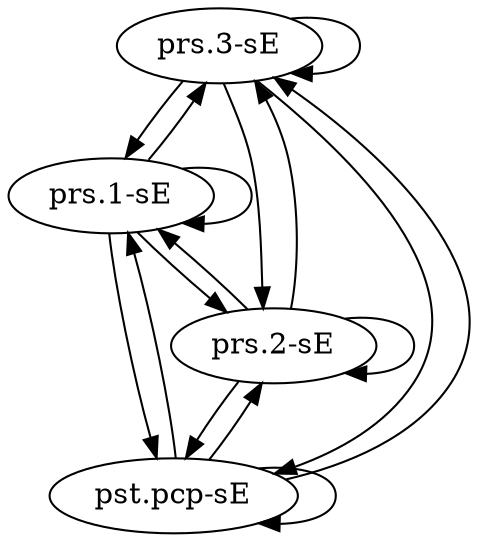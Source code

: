 digraph  {
	"prs.3-sE"	 [cell="prs.3",
		tense=prs,
		weight=1.0];
	"prs.3-sE" -> "prs.3-sE"	 [weight=1.0];
	"prs.1-sE"	 [cell="prs.1",
		tense=prs,
		weight=1.0];
	"prs.3-sE" -> "prs.1-sE"	 [weight=1.0];
	"pst.pcp-sE"	 [cell="pst.pcp",
		tense="pst.pcp",
		weight=0.15];
	"prs.3-sE" -> "pst.pcp-sE"	 [weight=0.0465];
	"prs.2-sE"	 [cell="prs.2",
		tense=prs,
		weight=1.0];
	"prs.3-sE" -> "prs.2-sE"	 [weight=1.0];
	"prs.1-sE" -> "prs.3-sE"	 [weight=1.0];
	"prs.1-sE" -> "prs.1-sE"	 [weight=1.0];
	"prs.1-sE" -> "pst.pcp-sE"	 [weight=0.0465];
	"prs.1-sE" -> "prs.2-sE"	 [weight=1.0];
	"pst.pcp-sE" -> "prs.3-sE"	 [weight=0.0];
	"pst.pcp-sE" -> "prs.1-sE"	 [weight=0.0];
	"pst.pcp-sE" -> "pst.pcp-sE"	 [weight=0.15];
	"pst.pcp-sE" -> "prs.2-sE"	 [weight=0.0];
	"prs.2-sE" -> "prs.3-sE"	 [weight=1.0];
	"prs.2-sE" -> "prs.1-sE"	 [weight=1.0];
	"prs.2-sE" -> "pst.pcp-sE"	 [weight=0.0465];
	"prs.2-sE" -> "prs.2-sE"	 [weight=1.0];
}
